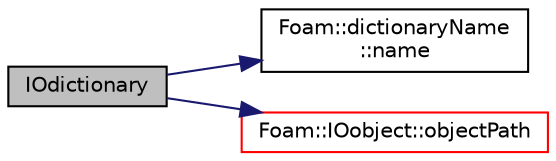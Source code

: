 digraph "IOdictionary"
{
  bgcolor="transparent";
  edge [fontname="Helvetica",fontsize="10",labelfontname="Helvetica",labelfontsize="10"];
  node [fontname="Helvetica",fontsize="10",shape=record];
  rankdir="LR";
  Node1 [label="IOdictionary",height=0.2,width=0.4,color="black", fillcolor="grey75", style="filled", fontcolor="black"];
  Node1 -> Node2 [color="midnightblue",fontsize="10",style="solid",fontname="Helvetica"];
  Node2 [label="Foam::dictionaryName\l::name",height=0.2,width=0.4,color="black",URL="$a00533.html#acd3da3556711337d571c60cf9ffb91cc",tooltip="Return the dictionary name. "];
  Node1 -> Node3 [color="midnightblue",fontsize="10",style="solid",fontname="Helvetica"];
  Node3 [label="Foam::IOobject::objectPath",height=0.2,width=0.4,color="red",URL="$a01203.html#ae9ba7dea4e76406505be53e67a8b91f4",tooltip="Return complete path + object name. "];
}

